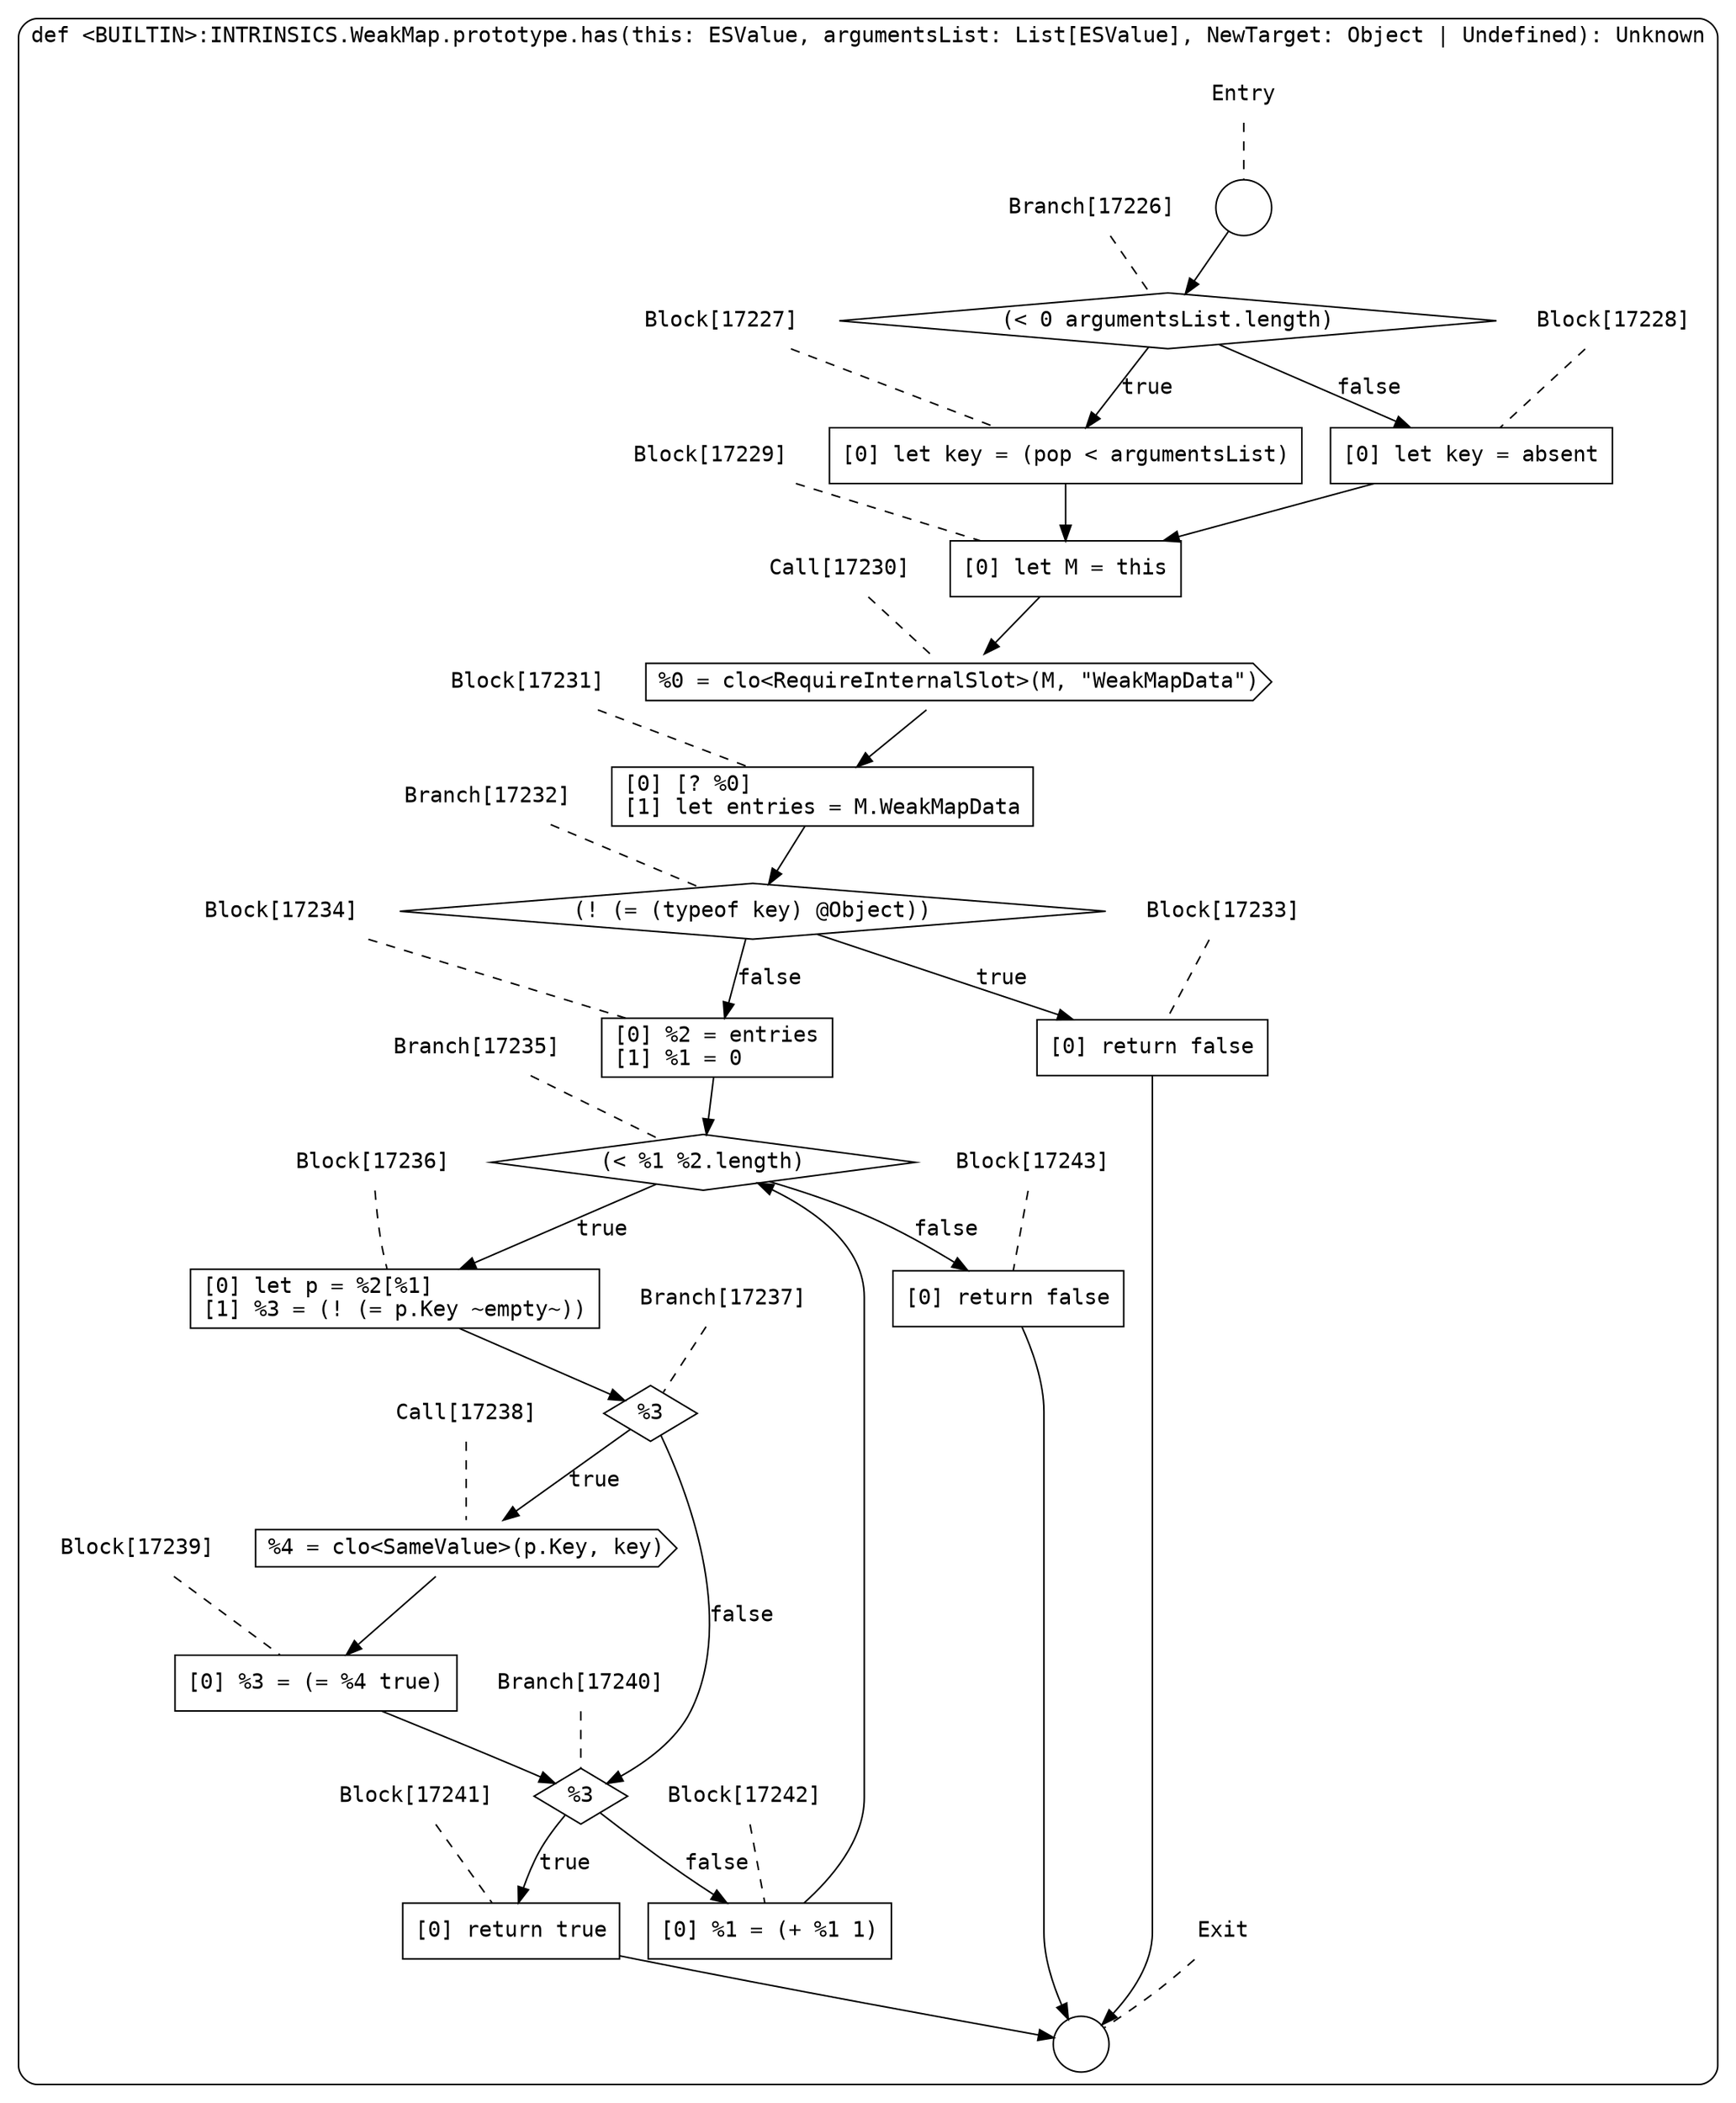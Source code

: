 digraph {
  graph [fontname = "Consolas"]
  node [fontname = "Consolas"]
  edge [fontname = "Consolas"]
  subgraph cluster2464 {
    label = "def <BUILTIN>:INTRINSICS.WeakMap.prototype.has(this: ESValue, argumentsList: List[ESValue], NewTarget: Object | Undefined): Unknown"
    style = rounded
    cluster2464_entry_name [shape=none, label=<<font color="black">Entry</font>>]
    cluster2464_entry_name -> cluster2464_entry [arrowhead=none, color="black", style=dashed]
    cluster2464_entry [shape=circle label=" " color="black" fillcolor="white" style=filled]
    cluster2464_entry -> node17226 [color="black"]
    cluster2464_exit_name [shape=none, label=<<font color="black">Exit</font>>]
    cluster2464_exit_name -> cluster2464_exit [arrowhead=none, color="black", style=dashed]
    cluster2464_exit [shape=circle label=" " color="black" fillcolor="white" style=filled]
    node17226_name [shape=none, label=<<font color="black">Branch[17226]</font>>]
    node17226_name -> node17226 [arrowhead=none, color="black", style=dashed]
    node17226 [shape=diamond, label=<<font color="black">(&lt; 0 argumentsList.length)</font>> color="black" fillcolor="white", style=filled]
    node17226 -> node17227 [label=<<font color="black">true</font>> color="black"]
    node17226 -> node17228 [label=<<font color="black">false</font>> color="black"]
    node17227_name [shape=none, label=<<font color="black">Block[17227]</font>>]
    node17227_name -> node17227 [arrowhead=none, color="black", style=dashed]
    node17227 [shape=box, label=<<font color="black">[0] let key = (pop &lt; argumentsList)<BR ALIGN="LEFT"/></font>> color="black" fillcolor="white", style=filled]
    node17227 -> node17229 [color="black"]
    node17228_name [shape=none, label=<<font color="black">Block[17228]</font>>]
    node17228_name -> node17228 [arrowhead=none, color="black", style=dashed]
    node17228 [shape=box, label=<<font color="black">[0] let key = absent<BR ALIGN="LEFT"/></font>> color="black" fillcolor="white", style=filled]
    node17228 -> node17229 [color="black"]
    node17229_name [shape=none, label=<<font color="black">Block[17229]</font>>]
    node17229_name -> node17229 [arrowhead=none, color="black", style=dashed]
    node17229 [shape=box, label=<<font color="black">[0] let M = this<BR ALIGN="LEFT"/></font>> color="black" fillcolor="white", style=filled]
    node17229 -> node17230 [color="black"]
    node17230_name [shape=none, label=<<font color="black">Call[17230]</font>>]
    node17230_name -> node17230 [arrowhead=none, color="black", style=dashed]
    node17230 [shape=cds, label=<<font color="black">%0 = clo&lt;RequireInternalSlot&gt;(M, &quot;WeakMapData&quot;)</font>> color="black" fillcolor="white", style=filled]
    node17230 -> node17231 [color="black"]
    node17231_name [shape=none, label=<<font color="black">Block[17231]</font>>]
    node17231_name -> node17231 [arrowhead=none, color="black", style=dashed]
    node17231 [shape=box, label=<<font color="black">[0] [? %0]<BR ALIGN="LEFT"/>[1] let entries = M.WeakMapData<BR ALIGN="LEFT"/></font>> color="black" fillcolor="white", style=filled]
    node17231 -> node17232 [color="black"]
    node17232_name [shape=none, label=<<font color="black">Branch[17232]</font>>]
    node17232_name -> node17232 [arrowhead=none, color="black", style=dashed]
    node17232 [shape=diamond, label=<<font color="black">(! (= (typeof key) @Object))</font>> color="black" fillcolor="white", style=filled]
    node17232 -> node17233 [label=<<font color="black">true</font>> color="black"]
    node17232 -> node17234 [label=<<font color="black">false</font>> color="black"]
    node17233_name [shape=none, label=<<font color="black">Block[17233]</font>>]
    node17233_name -> node17233 [arrowhead=none, color="black", style=dashed]
    node17233 [shape=box, label=<<font color="black">[0] return false<BR ALIGN="LEFT"/></font>> color="black" fillcolor="white", style=filled]
    node17233 -> cluster2464_exit [color="black"]
    node17234_name [shape=none, label=<<font color="black">Block[17234]</font>>]
    node17234_name -> node17234 [arrowhead=none, color="black", style=dashed]
    node17234 [shape=box, label=<<font color="black">[0] %2 = entries<BR ALIGN="LEFT"/>[1] %1 = 0<BR ALIGN="LEFT"/></font>> color="black" fillcolor="white", style=filled]
    node17234 -> node17235 [color="black"]
    node17235_name [shape=none, label=<<font color="black">Branch[17235]</font>>]
    node17235_name -> node17235 [arrowhead=none, color="black", style=dashed]
    node17235 [shape=diamond, label=<<font color="black">(&lt; %1 %2.length)</font>> color="black" fillcolor="white", style=filled]
    node17235 -> node17236 [label=<<font color="black">true</font>> color="black"]
    node17235 -> node17243 [label=<<font color="black">false</font>> color="black"]
    node17236_name [shape=none, label=<<font color="black">Block[17236]</font>>]
    node17236_name -> node17236 [arrowhead=none, color="black", style=dashed]
    node17236 [shape=box, label=<<font color="black">[0] let p = %2[%1]<BR ALIGN="LEFT"/>[1] %3 = (! (= p.Key ~empty~))<BR ALIGN="LEFT"/></font>> color="black" fillcolor="white", style=filled]
    node17236 -> node17237 [color="black"]
    node17243_name [shape=none, label=<<font color="black">Block[17243]</font>>]
    node17243_name -> node17243 [arrowhead=none, color="black", style=dashed]
    node17243 [shape=box, label=<<font color="black">[0] return false<BR ALIGN="LEFT"/></font>> color="black" fillcolor="white", style=filled]
    node17243 -> cluster2464_exit [color="black"]
    node17237_name [shape=none, label=<<font color="black">Branch[17237]</font>>]
    node17237_name -> node17237 [arrowhead=none, color="black", style=dashed]
    node17237 [shape=diamond, label=<<font color="black">%3</font>> color="black" fillcolor="white", style=filled]
    node17237 -> node17238 [label=<<font color="black">true</font>> color="black"]
    node17237 -> node17240 [label=<<font color="black">false</font>> color="black"]
    node17238_name [shape=none, label=<<font color="black">Call[17238]</font>>]
    node17238_name -> node17238 [arrowhead=none, color="black", style=dashed]
    node17238 [shape=cds, label=<<font color="black">%4 = clo&lt;SameValue&gt;(p.Key, key)</font>> color="black" fillcolor="white", style=filled]
    node17238 -> node17239 [color="black"]
    node17240_name [shape=none, label=<<font color="black">Branch[17240]</font>>]
    node17240_name -> node17240 [arrowhead=none, color="black", style=dashed]
    node17240 [shape=diamond, label=<<font color="black">%3</font>> color="black" fillcolor="white", style=filled]
    node17240 -> node17241 [label=<<font color="black">true</font>> color="black"]
    node17240 -> node17242 [label=<<font color="black">false</font>> color="black"]
    node17239_name [shape=none, label=<<font color="black">Block[17239]</font>>]
    node17239_name -> node17239 [arrowhead=none, color="black", style=dashed]
    node17239 [shape=box, label=<<font color="black">[0] %3 = (= %4 true)<BR ALIGN="LEFT"/></font>> color="black" fillcolor="white", style=filled]
    node17239 -> node17240 [color="black"]
    node17241_name [shape=none, label=<<font color="black">Block[17241]</font>>]
    node17241_name -> node17241 [arrowhead=none, color="black", style=dashed]
    node17241 [shape=box, label=<<font color="black">[0] return true<BR ALIGN="LEFT"/></font>> color="black" fillcolor="white", style=filled]
    node17241 -> cluster2464_exit [color="black"]
    node17242_name [shape=none, label=<<font color="black">Block[17242]</font>>]
    node17242_name -> node17242 [arrowhead=none, color="black", style=dashed]
    node17242 [shape=box, label=<<font color="black">[0] %1 = (+ %1 1)<BR ALIGN="LEFT"/></font>> color="black" fillcolor="white", style=filled]
    node17242 -> node17235 [color="black"]
  }
}
